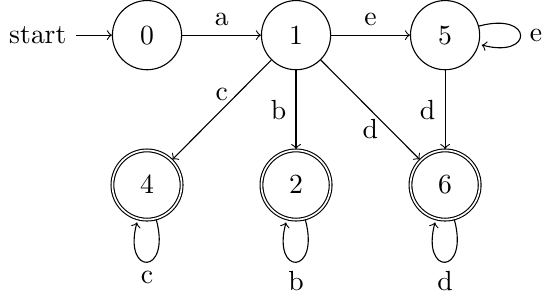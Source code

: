 \documentclass[tikz]{standalone}
\usetikzlibrary{arrows, automata, calc, positioning}
\newcommand{\emptystring}{\ensuremath{\varepsilon}}

\begin{document}
\begin{tikzpicture}
    \node[state, initial] (0) at (0,0) {0};
    \node[state] (1) [right=of 0] {1};
    \node[state, accepting] (2) [below=of 1] {2};
    \node[state, accepting] (4) [below=of 0] {4};
    \node[state] (5) [right=of 1] {5};
    \node[state, accepting] (6) [below=of 5] {6};

    \path[->]
        (0) edge node [above,align=center] {a} (1)
        (1) edge node [left,align=center] {b} (2)
        (1) edge node [above,align=center] {c} (4)
        (1) edge node [above,align=center] {e} (5)
        (1) edge node [below] {d} (6)
        (5) edge node [left,align=center] {d} (6)
        (2) edge [loop below] node [below] {b} (2)
        (4) edge [loop below] node [below] {c} (4)
        (5) edge [loop right] node [right] {e} (5)
        (6) edge [loop below] node [below] {d} (6);
\end{tikzpicture}
\end{document}
